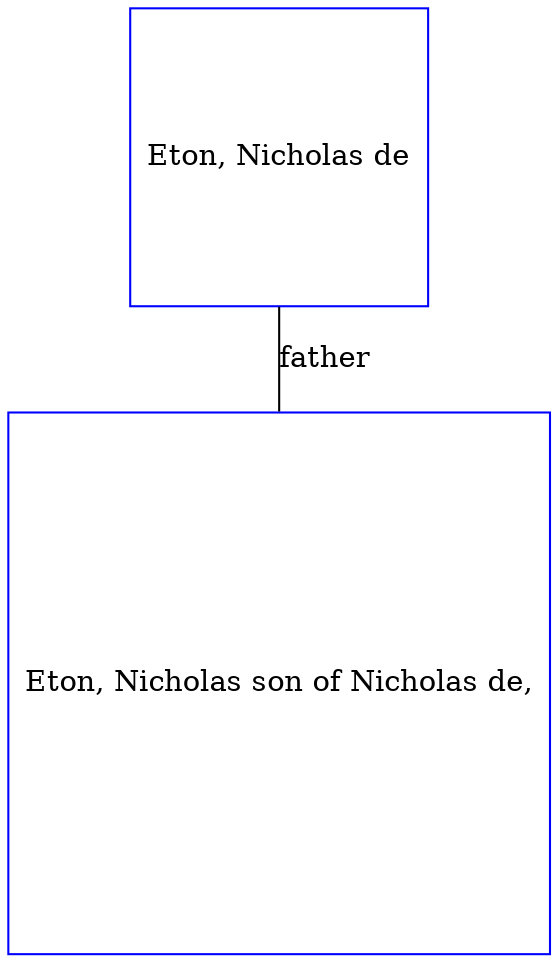 digraph D {
    edge [dir=none];    node [shape=box];    "002144"   [label="Eton, Nicholas de", shape=box, regular=1, color="blue"] ;
"002143"   [label="Eton, Nicholas son of Nicholas de,", shape=box, regular=1, color="blue"] ;
002144->002143 [label="father",arrowsize=0.0]; 
}